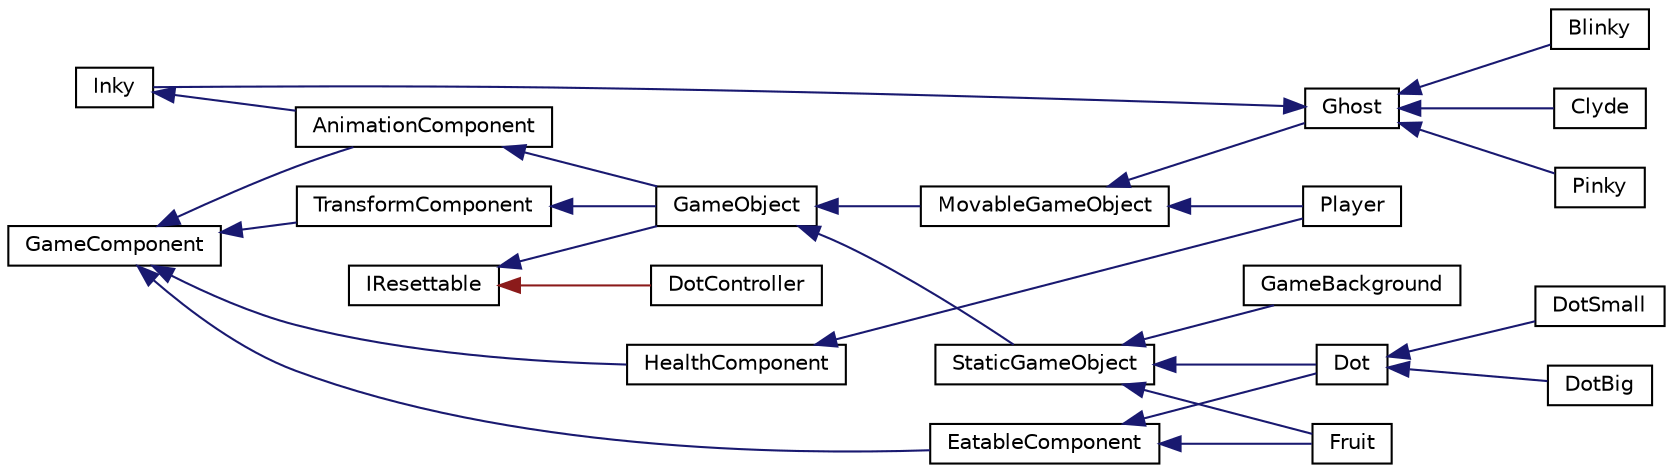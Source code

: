 digraph "Graphical Class Hierarchy"
{
 // LATEX_PDF_SIZE
  edge [fontname="Helvetica",fontsize="10",labelfontname="Helvetica",labelfontsize="10"];
  node [fontname="Helvetica",fontsize="10",shape=record];
  rankdir="LR";
  Node6 [label="enable_shared_from_this",height=0.2,width=0.4,color="grey75", fillcolor="white", style="filled",tooltip=" "];
  Node6 -> Node0 [dir="back",color="midnightblue",fontsize="10",style="solid",fontname="Helvetica"];
  Node0 [label="AnimationComponent",height=0.2,width=0.4,color="black", fillcolor="white", style="filled",URL="$classAnimationComponent.html",tooltip="The model for the animation component, which is responsible for handling the animation of sprites and..."];
  Node0 -> Node1 [dir="back",color="midnightblue",fontsize="10",style="solid",fontname="Helvetica"];
  Node1 [label="GameObject",height=0.2,width=0.4,color="black", fillcolor="white", style="filled",URL="$classGameObject.html",tooltip=" "];
  Node1 -> Node2 [dir="back",color="midnightblue",fontsize="10",style="solid",fontname="Helvetica"];
  Node2 [label="MovableGameObject",height=0.2,width=0.4,color="black", fillcolor="white", style="filled",URL="$classMovableGameObject.html",tooltip="A class representing a game object that can move."];
  Node2 -> Node3 [dir="back",color="midnightblue",fontsize="10",style="solid",fontname="Helvetica"];
  Node3 [label="Ghost",height=0.2,width=0.4,color="black", fillcolor="white", style="filled",URL="$classGhost.html",tooltip="The Ghost class manages a single ghost in the game."];
  Node3 -> Node4 [dir="back",color="midnightblue",fontsize="10",style="solid",fontname="Helvetica"];
  Node4 [label="Blinky",height=0.2,width=0.4,color="black", fillcolor="white", style="filled",URL="$classBlinky.html",tooltip="The Blinky class represents the red ghost in the game."];
  Node3 -> Node5 [dir="back",color="midnightblue",fontsize="10",style="solid",fontname="Helvetica"];
  Node5 [label="Clyde",height=0.2,width=0.4,color="black", fillcolor="white", style="filled",URL="$classClyde.html",tooltip="A class that represents the Clyde ghost in the game."];
  Node3 -> Node6 [dir="back",color="midnightblue",fontsize="10",style="solid",fontname="Helvetica"];
  Node6 [label="Inky",height=0.2,width=0.4,color="black", fillcolor="white", style="filled",URL="$classInky.html",tooltip="The Inky class represents the cyan ghost in the game. Inherits from the Ghost class and defines the s..."];
  Node3 -> Node7 [dir="back",color="midnightblue",fontsize="10",style="solid",fontname="Helvetica"];
  Node7 [label="Pinky",height=0.2,width=0.4,color="black", fillcolor="white", style="filled",URL="$classPinky.html",tooltip="The Pinky class represents the pink ghost in the game."];
  Node2 -> Node8 [dir="back",color="midnightblue",fontsize="10",style="solid",fontname="Helvetica"];
  Node8 [label="Player",height=0.2,width=0.4,color="black", fillcolor="white", style="filled",URL="$classPlayer.html",tooltip="Main pac-man player object."];
  Node1 -> Node9 [dir="back",color="midnightblue",fontsize="10",style="solid",fontname="Helvetica"];
  Node9 [label="StaticGameObject",height=0.2,width=0.4,color="black", fillcolor="white", style="filled",URL="$classStaticGameObject.html",tooltip="Base class for static game objects like dots and fruits."];
  Node9 -> Node10 [dir="back",color="midnightblue",fontsize="10",style="solid",fontname="Helvetica"];
  Node10 [label="Dot",height=0.2,width=0.4,color="black", fillcolor="white", style="filled",URL="$classDot.html",tooltip=" "];
  Node10 -> Node11 [dir="back",color="midnightblue",fontsize="10",style="solid",fontname="Helvetica"];
  Node11 [label="DotBig",height=0.2,width=0.4,color="black", fillcolor="white", style="filled",URL="$classDotBig.html",tooltip="The DotBig class represents the big dots that are eaten by Pacman."];
  Node10 -> Node12 [dir="back",color="midnightblue",fontsize="10",style="solid",fontname="Helvetica"];
  Node12 [label="DotSmall",height=0.2,width=0.4,color="black", fillcolor="white", style="filled",URL="$classDotSmall.html",tooltip="The DotSmall class, which represents the small dots that Pacman can eat."];
  Node9 -> Node13 [dir="back",color="midnightblue",fontsize="10",style="solid",fontname="Helvetica"];
  Node13 [label="Fruit",height=0.2,width=0.4,color="black", fillcolor="white", style="filled",URL="$classFruit.html",tooltip="The Fruit class."];
  Node9 -> Node14 [dir="back",color="midnightblue",fontsize="10",style="solid",fontname="Helvetica"];
  Node14 [label="GameBackground",height=0.2,width=0.4,color="black", fillcolor="white", style="filled",URL="$classGameBackground.html",tooltip=" "];
  Node23 [label="GameComponent",height=0.2,width=0.4,color="black", fillcolor="white", style="filled",URL="$classGameComponent.html",tooltip=" "];
  Node23 -> Node0 [dir="back",color="midnightblue",fontsize="10",style="solid",fontname="Helvetica"];
  Node23 -> Node24 [dir="back",color="midnightblue",fontsize="10",style="solid",fontname="Helvetica"];
  Node24 [label="EatableComponent",height=0.2,width=0.4,color="black", fillcolor="white", style="filled",URL="$classEatableComponent.html",tooltip=" "];
  Node24 -> Node10 [dir="back",color="midnightblue",fontsize="10",style="solid",fontname="Helvetica"];
  Node24 -> Node13 [dir="back",color="midnightblue",fontsize="10",style="solid",fontname="Helvetica"];
  Node23 -> Node25 [dir="back",color="midnightblue",fontsize="10",style="solid",fontname="Helvetica"];
  Node25 [label="HealthComponent",height=0.2,width=0.4,color="black", fillcolor="white", style="filled",URL="$classHealthComponent.html",tooltip=" "];
  Node25 -> Node8 [dir="back",color="midnightblue",fontsize="10",style="solid",fontname="Helvetica"];
  Node23 -> Node26 [dir="back",color="midnightblue",fontsize="10",style="solid",fontname="Helvetica"];
  Node26 [label="TransformComponent",height=0.2,width=0.4,color="black", fillcolor="white", style="filled",URL="$classTransformComponent.html",tooltip=" "];
  Node26 -> Node1 [dir="back",color="midnightblue",fontsize="10",style="solid",fontname="Helvetica"];
  Node29 [label="IResettable",height=0.2,width=0.4,color="black", fillcolor="white", style="filled",URL="$classIResettable.html",tooltip="The IResettable interface, which is implemented by classes that need to be reset when the game is res..."];
  Node29 -> Node30 [dir="back",color="firebrick4",fontsize="10",style="solid",fontname="Helvetica"];
  Node30 [label="DotController",height=0.2,width=0.4,color="black", fillcolor="white", style="filled",URL="$classDotController.html",tooltip="Manages the creation, deletion and tracking of Dots in the game."];
  Node29 -> Node1 [dir="back",color="midnightblue",fontsize="10",style="solid",fontname="Helvetica"];
}
